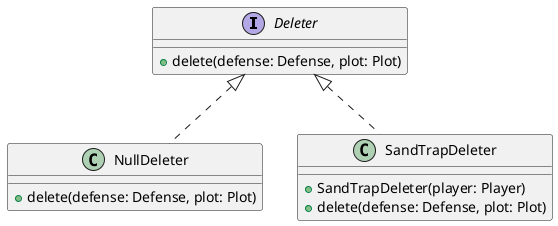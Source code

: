  @startuml
'https://plantuml.com/class-diagram

interface Deleter{

    +delete(defense: Defense, plot: Plot)
}

class NullDeleter{

    +delete(defense: Defense, plot: Plot)
}

class SandTrapDeleter{

    +SandTrapDeleter(player: Player)
    +delete(defense: Defense, plot: Plot)

}

Deleter <|.. NullDeleter
Deleter <|.. SandTrapDeleter



@enduml